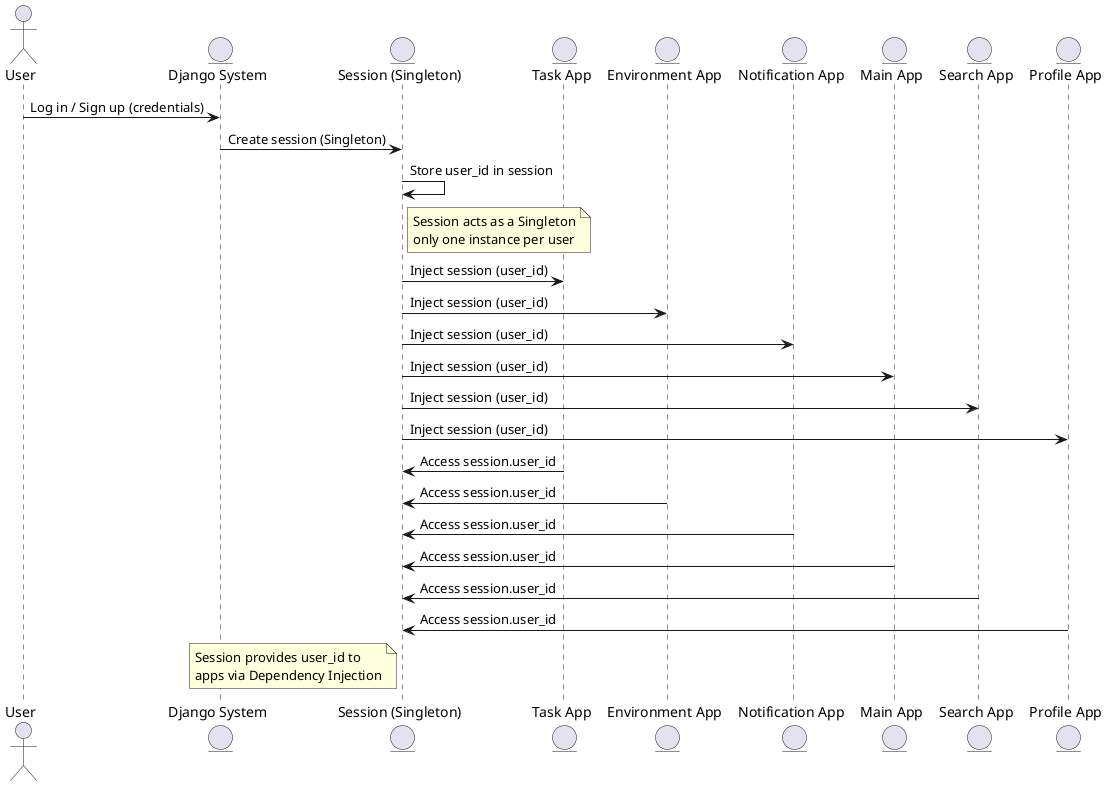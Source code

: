 @startuml

actor User
entity "Django System" as Django
entity "Session (Singleton)" as Session
entity "Task App" as TaskApp
entity "Environment App" as EnvApp
entity "Notification App" as NotificationApp
entity "Main App" as MainApp
entity "Search App" as SearchApp
entity "Profile App" as ProfileApp

User -> Django : Log in / Sign up (credentials)
Django -> Session : Create session (Singleton)
Session -> Session : Store user_id in session

note right of Session : Session acts as a Singleton\nonly one instance per user

Session -> TaskApp : Inject session (user_id)
Session -> EnvApp : Inject session (user_id)
Session -> NotificationApp : Inject session (user_id)
Session -> MainApp : Inject session (user_id)
Session -> SearchApp : Inject session (user_id)
Session -> ProfileApp : Inject session (user_id)

TaskApp -> Session : Access session.user_id
EnvApp -> Session : Access session.user_id
NotificationApp -> Session : Access session.user_id
MainApp -> Session : Access session.user_id
SearchApp -> Session : Access session.user_id
ProfileApp -> Session : Access session.user_id

note left of Session : Session provides user_id to\napps via Dependency Injection

@enduml
